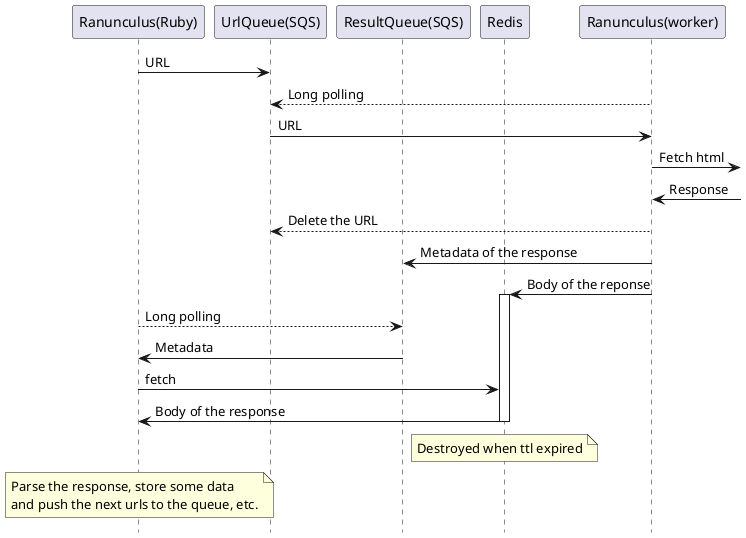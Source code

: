 @startuml{seq.png}
hide footbox

participant "Ranunculus(Ruby)" as ruby
participant "UrlQueue(SQS)" as iq
participant "ResultQueue(SQS)" as oq
participant Redis as redis
participant "Ranunculus(worker)" as worker

ruby -> iq : URL
worker --> iq : Long polling
iq -> worker : URL

worker ->] : Fetch html 
worker <-] : Response

worker --> iq : Delete the URL

worker -> oq : Metadata of the response
worker -> redis : Body of the reponse
activate redis

ruby --> oq : Long polling
oq -> ruby : Metadata
ruby -> redis : fetch
redis -> ruby : Body of the response

deactivate redis
note over redis : Destroyed when ttl expired

note over ruby
     Parse the response, store some data
     and push the next urls to the queue, etc.
end note

@enduml
